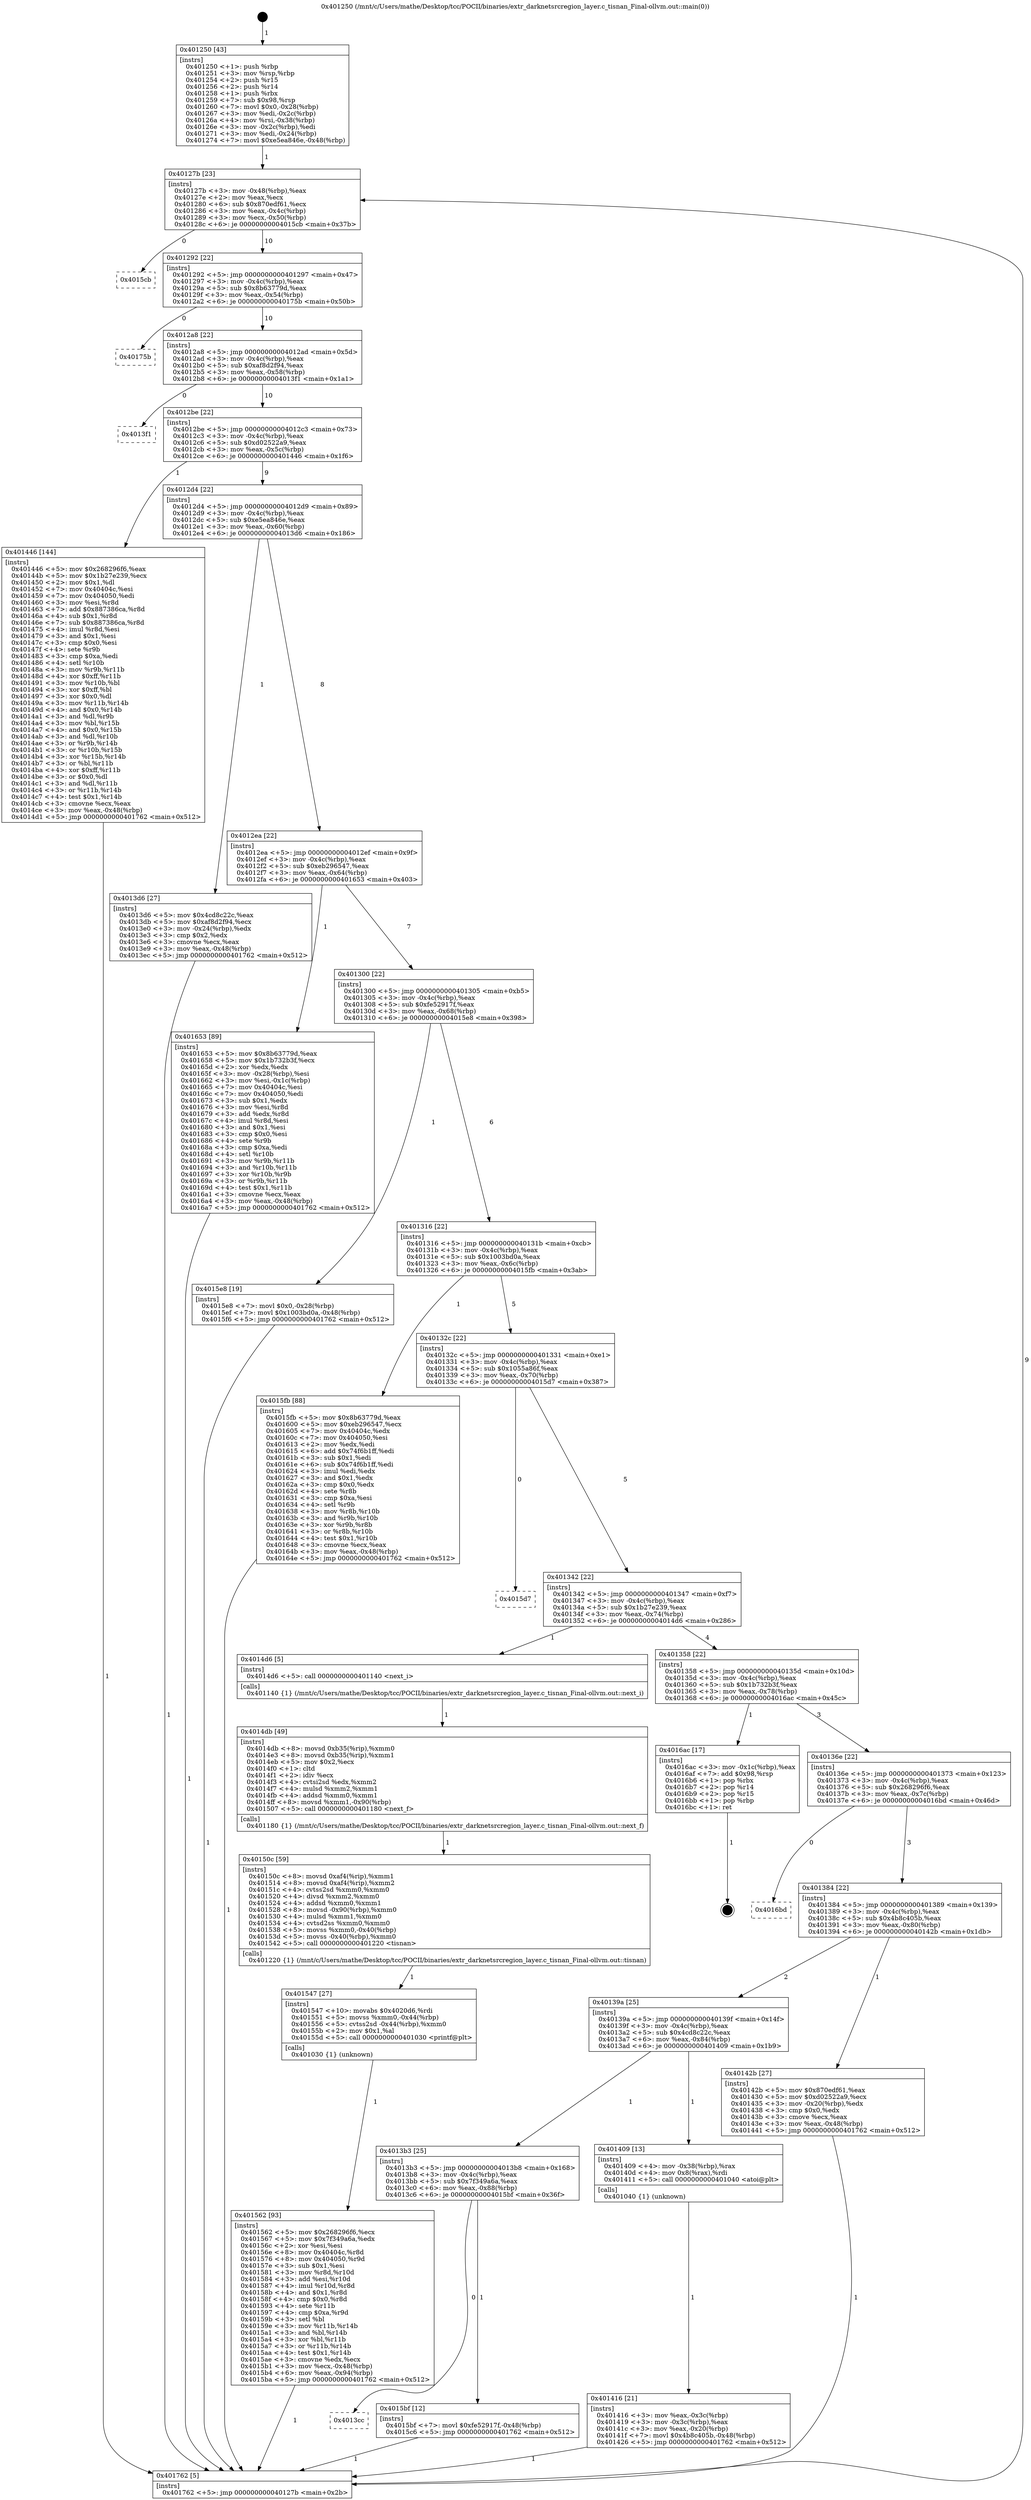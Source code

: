 digraph "0x401250" {
  label = "0x401250 (/mnt/c/Users/mathe/Desktop/tcc/POCII/binaries/extr_darknetsrcregion_layer.c_tisnan_Final-ollvm.out::main(0))"
  labelloc = "t"
  node[shape=record]

  Entry [label="",width=0.3,height=0.3,shape=circle,fillcolor=black,style=filled]
  "0x40127b" [label="{
     0x40127b [23]\l
     | [instrs]\l
     &nbsp;&nbsp;0x40127b \<+3\>: mov -0x48(%rbp),%eax\l
     &nbsp;&nbsp;0x40127e \<+2\>: mov %eax,%ecx\l
     &nbsp;&nbsp;0x401280 \<+6\>: sub $0x870edf61,%ecx\l
     &nbsp;&nbsp;0x401286 \<+3\>: mov %eax,-0x4c(%rbp)\l
     &nbsp;&nbsp;0x401289 \<+3\>: mov %ecx,-0x50(%rbp)\l
     &nbsp;&nbsp;0x40128c \<+6\>: je 00000000004015cb \<main+0x37b\>\l
  }"]
  "0x4015cb" [label="{
     0x4015cb\l
  }", style=dashed]
  "0x401292" [label="{
     0x401292 [22]\l
     | [instrs]\l
     &nbsp;&nbsp;0x401292 \<+5\>: jmp 0000000000401297 \<main+0x47\>\l
     &nbsp;&nbsp;0x401297 \<+3\>: mov -0x4c(%rbp),%eax\l
     &nbsp;&nbsp;0x40129a \<+5\>: sub $0x8b63779d,%eax\l
     &nbsp;&nbsp;0x40129f \<+3\>: mov %eax,-0x54(%rbp)\l
     &nbsp;&nbsp;0x4012a2 \<+6\>: je 000000000040175b \<main+0x50b\>\l
  }"]
  Exit [label="",width=0.3,height=0.3,shape=circle,fillcolor=black,style=filled,peripheries=2]
  "0x40175b" [label="{
     0x40175b\l
  }", style=dashed]
  "0x4012a8" [label="{
     0x4012a8 [22]\l
     | [instrs]\l
     &nbsp;&nbsp;0x4012a8 \<+5\>: jmp 00000000004012ad \<main+0x5d\>\l
     &nbsp;&nbsp;0x4012ad \<+3\>: mov -0x4c(%rbp),%eax\l
     &nbsp;&nbsp;0x4012b0 \<+5\>: sub $0xaf8d2f94,%eax\l
     &nbsp;&nbsp;0x4012b5 \<+3\>: mov %eax,-0x58(%rbp)\l
     &nbsp;&nbsp;0x4012b8 \<+6\>: je 00000000004013f1 \<main+0x1a1\>\l
  }"]
  "0x4013cc" [label="{
     0x4013cc\l
  }", style=dashed]
  "0x4013f1" [label="{
     0x4013f1\l
  }", style=dashed]
  "0x4012be" [label="{
     0x4012be [22]\l
     | [instrs]\l
     &nbsp;&nbsp;0x4012be \<+5\>: jmp 00000000004012c3 \<main+0x73\>\l
     &nbsp;&nbsp;0x4012c3 \<+3\>: mov -0x4c(%rbp),%eax\l
     &nbsp;&nbsp;0x4012c6 \<+5\>: sub $0xd02522a9,%eax\l
     &nbsp;&nbsp;0x4012cb \<+3\>: mov %eax,-0x5c(%rbp)\l
     &nbsp;&nbsp;0x4012ce \<+6\>: je 0000000000401446 \<main+0x1f6\>\l
  }"]
  "0x4015bf" [label="{
     0x4015bf [12]\l
     | [instrs]\l
     &nbsp;&nbsp;0x4015bf \<+7\>: movl $0xfe52917f,-0x48(%rbp)\l
     &nbsp;&nbsp;0x4015c6 \<+5\>: jmp 0000000000401762 \<main+0x512\>\l
  }"]
  "0x401446" [label="{
     0x401446 [144]\l
     | [instrs]\l
     &nbsp;&nbsp;0x401446 \<+5\>: mov $0x268296f6,%eax\l
     &nbsp;&nbsp;0x40144b \<+5\>: mov $0x1b27e239,%ecx\l
     &nbsp;&nbsp;0x401450 \<+2\>: mov $0x1,%dl\l
     &nbsp;&nbsp;0x401452 \<+7\>: mov 0x40404c,%esi\l
     &nbsp;&nbsp;0x401459 \<+7\>: mov 0x404050,%edi\l
     &nbsp;&nbsp;0x401460 \<+3\>: mov %esi,%r8d\l
     &nbsp;&nbsp;0x401463 \<+7\>: add $0x887386ca,%r8d\l
     &nbsp;&nbsp;0x40146a \<+4\>: sub $0x1,%r8d\l
     &nbsp;&nbsp;0x40146e \<+7\>: sub $0x887386ca,%r8d\l
     &nbsp;&nbsp;0x401475 \<+4\>: imul %r8d,%esi\l
     &nbsp;&nbsp;0x401479 \<+3\>: and $0x1,%esi\l
     &nbsp;&nbsp;0x40147c \<+3\>: cmp $0x0,%esi\l
     &nbsp;&nbsp;0x40147f \<+4\>: sete %r9b\l
     &nbsp;&nbsp;0x401483 \<+3\>: cmp $0xa,%edi\l
     &nbsp;&nbsp;0x401486 \<+4\>: setl %r10b\l
     &nbsp;&nbsp;0x40148a \<+3\>: mov %r9b,%r11b\l
     &nbsp;&nbsp;0x40148d \<+4\>: xor $0xff,%r11b\l
     &nbsp;&nbsp;0x401491 \<+3\>: mov %r10b,%bl\l
     &nbsp;&nbsp;0x401494 \<+3\>: xor $0xff,%bl\l
     &nbsp;&nbsp;0x401497 \<+3\>: xor $0x0,%dl\l
     &nbsp;&nbsp;0x40149a \<+3\>: mov %r11b,%r14b\l
     &nbsp;&nbsp;0x40149d \<+4\>: and $0x0,%r14b\l
     &nbsp;&nbsp;0x4014a1 \<+3\>: and %dl,%r9b\l
     &nbsp;&nbsp;0x4014a4 \<+3\>: mov %bl,%r15b\l
     &nbsp;&nbsp;0x4014a7 \<+4\>: and $0x0,%r15b\l
     &nbsp;&nbsp;0x4014ab \<+3\>: and %dl,%r10b\l
     &nbsp;&nbsp;0x4014ae \<+3\>: or %r9b,%r14b\l
     &nbsp;&nbsp;0x4014b1 \<+3\>: or %r10b,%r15b\l
     &nbsp;&nbsp;0x4014b4 \<+3\>: xor %r15b,%r14b\l
     &nbsp;&nbsp;0x4014b7 \<+3\>: or %bl,%r11b\l
     &nbsp;&nbsp;0x4014ba \<+4\>: xor $0xff,%r11b\l
     &nbsp;&nbsp;0x4014be \<+3\>: or $0x0,%dl\l
     &nbsp;&nbsp;0x4014c1 \<+3\>: and %dl,%r11b\l
     &nbsp;&nbsp;0x4014c4 \<+3\>: or %r11b,%r14b\l
     &nbsp;&nbsp;0x4014c7 \<+4\>: test $0x1,%r14b\l
     &nbsp;&nbsp;0x4014cb \<+3\>: cmovne %ecx,%eax\l
     &nbsp;&nbsp;0x4014ce \<+3\>: mov %eax,-0x48(%rbp)\l
     &nbsp;&nbsp;0x4014d1 \<+5\>: jmp 0000000000401762 \<main+0x512\>\l
  }"]
  "0x4012d4" [label="{
     0x4012d4 [22]\l
     | [instrs]\l
     &nbsp;&nbsp;0x4012d4 \<+5\>: jmp 00000000004012d9 \<main+0x89\>\l
     &nbsp;&nbsp;0x4012d9 \<+3\>: mov -0x4c(%rbp),%eax\l
     &nbsp;&nbsp;0x4012dc \<+5\>: sub $0xe5ea846e,%eax\l
     &nbsp;&nbsp;0x4012e1 \<+3\>: mov %eax,-0x60(%rbp)\l
     &nbsp;&nbsp;0x4012e4 \<+6\>: je 00000000004013d6 \<main+0x186\>\l
  }"]
  "0x401562" [label="{
     0x401562 [93]\l
     | [instrs]\l
     &nbsp;&nbsp;0x401562 \<+5\>: mov $0x268296f6,%ecx\l
     &nbsp;&nbsp;0x401567 \<+5\>: mov $0x7f349a6a,%edx\l
     &nbsp;&nbsp;0x40156c \<+2\>: xor %esi,%esi\l
     &nbsp;&nbsp;0x40156e \<+8\>: mov 0x40404c,%r8d\l
     &nbsp;&nbsp;0x401576 \<+8\>: mov 0x404050,%r9d\l
     &nbsp;&nbsp;0x40157e \<+3\>: sub $0x1,%esi\l
     &nbsp;&nbsp;0x401581 \<+3\>: mov %r8d,%r10d\l
     &nbsp;&nbsp;0x401584 \<+3\>: add %esi,%r10d\l
     &nbsp;&nbsp;0x401587 \<+4\>: imul %r10d,%r8d\l
     &nbsp;&nbsp;0x40158b \<+4\>: and $0x1,%r8d\l
     &nbsp;&nbsp;0x40158f \<+4\>: cmp $0x0,%r8d\l
     &nbsp;&nbsp;0x401593 \<+4\>: sete %r11b\l
     &nbsp;&nbsp;0x401597 \<+4\>: cmp $0xa,%r9d\l
     &nbsp;&nbsp;0x40159b \<+3\>: setl %bl\l
     &nbsp;&nbsp;0x40159e \<+3\>: mov %r11b,%r14b\l
     &nbsp;&nbsp;0x4015a1 \<+3\>: and %bl,%r14b\l
     &nbsp;&nbsp;0x4015a4 \<+3\>: xor %bl,%r11b\l
     &nbsp;&nbsp;0x4015a7 \<+3\>: or %r11b,%r14b\l
     &nbsp;&nbsp;0x4015aa \<+4\>: test $0x1,%r14b\l
     &nbsp;&nbsp;0x4015ae \<+3\>: cmovne %edx,%ecx\l
     &nbsp;&nbsp;0x4015b1 \<+3\>: mov %ecx,-0x48(%rbp)\l
     &nbsp;&nbsp;0x4015b4 \<+6\>: mov %eax,-0x94(%rbp)\l
     &nbsp;&nbsp;0x4015ba \<+5\>: jmp 0000000000401762 \<main+0x512\>\l
  }"]
  "0x4013d6" [label="{
     0x4013d6 [27]\l
     | [instrs]\l
     &nbsp;&nbsp;0x4013d6 \<+5\>: mov $0x4cd8c22c,%eax\l
     &nbsp;&nbsp;0x4013db \<+5\>: mov $0xaf8d2f94,%ecx\l
     &nbsp;&nbsp;0x4013e0 \<+3\>: mov -0x24(%rbp),%edx\l
     &nbsp;&nbsp;0x4013e3 \<+3\>: cmp $0x2,%edx\l
     &nbsp;&nbsp;0x4013e6 \<+3\>: cmovne %ecx,%eax\l
     &nbsp;&nbsp;0x4013e9 \<+3\>: mov %eax,-0x48(%rbp)\l
     &nbsp;&nbsp;0x4013ec \<+5\>: jmp 0000000000401762 \<main+0x512\>\l
  }"]
  "0x4012ea" [label="{
     0x4012ea [22]\l
     | [instrs]\l
     &nbsp;&nbsp;0x4012ea \<+5\>: jmp 00000000004012ef \<main+0x9f\>\l
     &nbsp;&nbsp;0x4012ef \<+3\>: mov -0x4c(%rbp),%eax\l
     &nbsp;&nbsp;0x4012f2 \<+5\>: sub $0xeb296547,%eax\l
     &nbsp;&nbsp;0x4012f7 \<+3\>: mov %eax,-0x64(%rbp)\l
     &nbsp;&nbsp;0x4012fa \<+6\>: je 0000000000401653 \<main+0x403\>\l
  }"]
  "0x401762" [label="{
     0x401762 [5]\l
     | [instrs]\l
     &nbsp;&nbsp;0x401762 \<+5\>: jmp 000000000040127b \<main+0x2b\>\l
  }"]
  "0x401250" [label="{
     0x401250 [43]\l
     | [instrs]\l
     &nbsp;&nbsp;0x401250 \<+1\>: push %rbp\l
     &nbsp;&nbsp;0x401251 \<+3\>: mov %rsp,%rbp\l
     &nbsp;&nbsp;0x401254 \<+2\>: push %r15\l
     &nbsp;&nbsp;0x401256 \<+2\>: push %r14\l
     &nbsp;&nbsp;0x401258 \<+1\>: push %rbx\l
     &nbsp;&nbsp;0x401259 \<+7\>: sub $0x98,%rsp\l
     &nbsp;&nbsp;0x401260 \<+7\>: movl $0x0,-0x28(%rbp)\l
     &nbsp;&nbsp;0x401267 \<+3\>: mov %edi,-0x2c(%rbp)\l
     &nbsp;&nbsp;0x40126a \<+4\>: mov %rsi,-0x38(%rbp)\l
     &nbsp;&nbsp;0x40126e \<+3\>: mov -0x2c(%rbp),%edi\l
     &nbsp;&nbsp;0x401271 \<+3\>: mov %edi,-0x24(%rbp)\l
     &nbsp;&nbsp;0x401274 \<+7\>: movl $0xe5ea846e,-0x48(%rbp)\l
  }"]
  "0x401547" [label="{
     0x401547 [27]\l
     | [instrs]\l
     &nbsp;&nbsp;0x401547 \<+10\>: movabs $0x4020d6,%rdi\l
     &nbsp;&nbsp;0x401551 \<+5\>: movss %xmm0,-0x44(%rbp)\l
     &nbsp;&nbsp;0x401556 \<+5\>: cvtss2sd -0x44(%rbp),%xmm0\l
     &nbsp;&nbsp;0x40155b \<+2\>: mov $0x1,%al\l
     &nbsp;&nbsp;0x40155d \<+5\>: call 0000000000401030 \<printf@plt\>\l
     | [calls]\l
     &nbsp;&nbsp;0x401030 \{1\} (unknown)\l
  }"]
  "0x401653" [label="{
     0x401653 [89]\l
     | [instrs]\l
     &nbsp;&nbsp;0x401653 \<+5\>: mov $0x8b63779d,%eax\l
     &nbsp;&nbsp;0x401658 \<+5\>: mov $0x1b732b3f,%ecx\l
     &nbsp;&nbsp;0x40165d \<+2\>: xor %edx,%edx\l
     &nbsp;&nbsp;0x40165f \<+3\>: mov -0x28(%rbp),%esi\l
     &nbsp;&nbsp;0x401662 \<+3\>: mov %esi,-0x1c(%rbp)\l
     &nbsp;&nbsp;0x401665 \<+7\>: mov 0x40404c,%esi\l
     &nbsp;&nbsp;0x40166c \<+7\>: mov 0x404050,%edi\l
     &nbsp;&nbsp;0x401673 \<+3\>: sub $0x1,%edx\l
     &nbsp;&nbsp;0x401676 \<+3\>: mov %esi,%r8d\l
     &nbsp;&nbsp;0x401679 \<+3\>: add %edx,%r8d\l
     &nbsp;&nbsp;0x40167c \<+4\>: imul %r8d,%esi\l
     &nbsp;&nbsp;0x401680 \<+3\>: and $0x1,%esi\l
     &nbsp;&nbsp;0x401683 \<+3\>: cmp $0x0,%esi\l
     &nbsp;&nbsp;0x401686 \<+4\>: sete %r9b\l
     &nbsp;&nbsp;0x40168a \<+3\>: cmp $0xa,%edi\l
     &nbsp;&nbsp;0x40168d \<+4\>: setl %r10b\l
     &nbsp;&nbsp;0x401691 \<+3\>: mov %r9b,%r11b\l
     &nbsp;&nbsp;0x401694 \<+3\>: and %r10b,%r11b\l
     &nbsp;&nbsp;0x401697 \<+3\>: xor %r10b,%r9b\l
     &nbsp;&nbsp;0x40169a \<+3\>: or %r9b,%r11b\l
     &nbsp;&nbsp;0x40169d \<+4\>: test $0x1,%r11b\l
     &nbsp;&nbsp;0x4016a1 \<+3\>: cmovne %ecx,%eax\l
     &nbsp;&nbsp;0x4016a4 \<+3\>: mov %eax,-0x48(%rbp)\l
     &nbsp;&nbsp;0x4016a7 \<+5\>: jmp 0000000000401762 \<main+0x512\>\l
  }"]
  "0x401300" [label="{
     0x401300 [22]\l
     | [instrs]\l
     &nbsp;&nbsp;0x401300 \<+5\>: jmp 0000000000401305 \<main+0xb5\>\l
     &nbsp;&nbsp;0x401305 \<+3\>: mov -0x4c(%rbp),%eax\l
     &nbsp;&nbsp;0x401308 \<+5\>: sub $0xfe52917f,%eax\l
     &nbsp;&nbsp;0x40130d \<+3\>: mov %eax,-0x68(%rbp)\l
     &nbsp;&nbsp;0x401310 \<+6\>: je 00000000004015e8 \<main+0x398\>\l
  }"]
  "0x40150c" [label="{
     0x40150c [59]\l
     | [instrs]\l
     &nbsp;&nbsp;0x40150c \<+8\>: movsd 0xaf4(%rip),%xmm1\l
     &nbsp;&nbsp;0x401514 \<+8\>: movsd 0xaf4(%rip),%xmm2\l
     &nbsp;&nbsp;0x40151c \<+4\>: cvtss2sd %xmm0,%xmm0\l
     &nbsp;&nbsp;0x401520 \<+4\>: divsd %xmm2,%xmm0\l
     &nbsp;&nbsp;0x401524 \<+4\>: addsd %xmm0,%xmm1\l
     &nbsp;&nbsp;0x401528 \<+8\>: movsd -0x90(%rbp),%xmm0\l
     &nbsp;&nbsp;0x401530 \<+4\>: mulsd %xmm1,%xmm0\l
     &nbsp;&nbsp;0x401534 \<+4\>: cvtsd2ss %xmm0,%xmm0\l
     &nbsp;&nbsp;0x401538 \<+5\>: movss %xmm0,-0x40(%rbp)\l
     &nbsp;&nbsp;0x40153d \<+5\>: movss -0x40(%rbp),%xmm0\l
     &nbsp;&nbsp;0x401542 \<+5\>: call 0000000000401220 \<tisnan\>\l
     | [calls]\l
     &nbsp;&nbsp;0x401220 \{1\} (/mnt/c/Users/mathe/Desktop/tcc/POCII/binaries/extr_darknetsrcregion_layer.c_tisnan_Final-ollvm.out::tisnan)\l
  }"]
  "0x4015e8" [label="{
     0x4015e8 [19]\l
     | [instrs]\l
     &nbsp;&nbsp;0x4015e8 \<+7\>: movl $0x0,-0x28(%rbp)\l
     &nbsp;&nbsp;0x4015ef \<+7\>: movl $0x1003bd0a,-0x48(%rbp)\l
     &nbsp;&nbsp;0x4015f6 \<+5\>: jmp 0000000000401762 \<main+0x512\>\l
  }"]
  "0x401316" [label="{
     0x401316 [22]\l
     | [instrs]\l
     &nbsp;&nbsp;0x401316 \<+5\>: jmp 000000000040131b \<main+0xcb\>\l
     &nbsp;&nbsp;0x40131b \<+3\>: mov -0x4c(%rbp),%eax\l
     &nbsp;&nbsp;0x40131e \<+5\>: sub $0x1003bd0a,%eax\l
     &nbsp;&nbsp;0x401323 \<+3\>: mov %eax,-0x6c(%rbp)\l
     &nbsp;&nbsp;0x401326 \<+6\>: je 00000000004015fb \<main+0x3ab\>\l
  }"]
  "0x4014db" [label="{
     0x4014db [49]\l
     | [instrs]\l
     &nbsp;&nbsp;0x4014db \<+8\>: movsd 0xb35(%rip),%xmm0\l
     &nbsp;&nbsp;0x4014e3 \<+8\>: movsd 0xb35(%rip),%xmm1\l
     &nbsp;&nbsp;0x4014eb \<+5\>: mov $0x2,%ecx\l
     &nbsp;&nbsp;0x4014f0 \<+1\>: cltd\l
     &nbsp;&nbsp;0x4014f1 \<+2\>: idiv %ecx\l
     &nbsp;&nbsp;0x4014f3 \<+4\>: cvtsi2sd %edx,%xmm2\l
     &nbsp;&nbsp;0x4014f7 \<+4\>: mulsd %xmm2,%xmm1\l
     &nbsp;&nbsp;0x4014fb \<+4\>: addsd %xmm0,%xmm1\l
     &nbsp;&nbsp;0x4014ff \<+8\>: movsd %xmm1,-0x90(%rbp)\l
     &nbsp;&nbsp;0x401507 \<+5\>: call 0000000000401180 \<next_f\>\l
     | [calls]\l
     &nbsp;&nbsp;0x401180 \{1\} (/mnt/c/Users/mathe/Desktop/tcc/POCII/binaries/extr_darknetsrcregion_layer.c_tisnan_Final-ollvm.out::next_f)\l
  }"]
  "0x4015fb" [label="{
     0x4015fb [88]\l
     | [instrs]\l
     &nbsp;&nbsp;0x4015fb \<+5\>: mov $0x8b63779d,%eax\l
     &nbsp;&nbsp;0x401600 \<+5\>: mov $0xeb296547,%ecx\l
     &nbsp;&nbsp;0x401605 \<+7\>: mov 0x40404c,%edx\l
     &nbsp;&nbsp;0x40160c \<+7\>: mov 0x404050,%esi\l
     &nbsp;&nbsp;0x401613 \<+2\>: mov %edx,%edi\l
     &nbsp;&nbsp;0x401615 \<+6\>: add $0x74f6b1ff,%edi\l
     &nbsp;&nbsp;0x40161b \<+3\>: sub $0x1,%edi\l
     &nbsp;&nbsp;0x40161e \<+6\>: sub $0x74f6b1ff,%edi\l
     &nbsp;&nbsp;0x401624 \<+3\>: imul %edi,%edx\l
     &nbsp;&nbsp;0x401627 \<+3\>: and $0x1,%edx\l
     &nbsp;&nbsp;0x40162a \<+3\>: cmp $0x0,%edx\l
     &nbsp;&nbsp;0x40162d \<+4\>: sete %r8b\l
     &nbsp;&nbsp;0x401631 \<+3\>: cmp $0xa,%esi\l
     &nbsp;&nbsp;0x401634 \<+4\>: setl %r9b\l
     &nbsp;&nbsp;0x401638 \<+3\>: mov %r8b,%r10b\l
     &nbsp;&nbsp;0x40163b \<+3\>: and %r9b,%r10b\l
     &nbsp;&nbsp;0x40163e \<+3\>: xor %r9b,%r8b\l
     &nbsp;&nbsp;0x401641 \<+3\>: or %r8b,%r10b\l
     &nbsp;&nbsp;0x401644 \<+4\>: test $0x1,%r10b\l
     &nbsp;&nbsp;0x401648 \<+3\>: cmovne %ecx,%eax\l
     &nbsp;&nbsp;0x40164b \<+3\>: mov %eax,-0x48(%rbp)\l
     &nbsp;&nbsp;0x40164e \<+5\>: jmp 0000000000401762 \<main+0x512\>\l
  }"]
  "0x40132c" [label="{
     0x40132c [22]\l
     | [instrs]\l
     &nbsp;&nbsp;0x40132c \<+5\>: jmp 0000000000401331 \<main+0xe1\>\l
     &nbsp;&nbsp;0x401331 \<+3\>: mov -0x4c(%rbp),%eax\l
     &nbsp;&nbsp;0x401334 \<+5\>: sub $0x1055a86f,%eax\l
     &nbsp;&nbsp;0x401339 \<+3\>: mov %eax,-0x70(%rbp)\l
     &nbsp;&nbsp;0x40133c \<+6\>: je 00000000004015d7 \<main+0x387\>\l
  }"]
  "0x401416" [label="{
     0x401416 [21]\l
     | [instrs]\l
     &nbsp;&nbsp;0x401416 \<+3\>: mov %eax,-0x3c(%rbp)\l
     &nbsp;&nbsp;0x401419 \<+3\>: mov -0x3c(%rbp),%eax\l
     &nbsp;&nbsp;0x40141c \<+3\>: mov %eax,-0x20(%rbp)\l
     &nbsp;&nbsp;0x40141f \<+7\>: movl $0x4b8c405b,-0x48(%rbp)\l
     &nbsp;&nbsp;0x401426 \<+5\>: jmp 0000000000401762 \<main+0x512\>\l
  }"]
  "0x4015d7" [label="{
     0x4015d7\l
  }", style=dashed]
  "0x401342" [label="{
     0x401342 [22]\l
     | [instrs]\l
     &nbsp;&nbsp;0x401342 \<+5\>: jmp 0000000000401347 \<main+0xf7\>\l
     &nbsp;&nbsp;0x401347 \<+3\>: mov -0x4c(%rbp),%eax\l
     &nbsp;&nbsp;0x40134a \<+5\>: sub $0x1b27e239,%eax\l
     &nbsp;&nbsp;0x40134f \<+3\>: mov %eax,-0x74(%rbp)\l
     &nbsp;&nbsp;0x401352 \<+6\>: je 00000000004014d6 \<main+0x286\>\l
  }"]
  "0x4013b3" [label="{
     0x4013b3 [25]\l
     | [instrs]\l
     &nbsp;&nbsp;0x4013b3 \<+5\>: jmp 00000000004013b8 \<main+0x168\>\l
     &nbsp;&nbsp;0x4013b8 \<+3\>: mov -0x4c(%rbp),%eax\l
     &nbsp;&nbsp;0x4013bb \<+5\>: sub $0x7f349a6a,%eax\l
     &nbsp;&nbsp;0x4013c0 \<+6\>: mov %eax,-0x88(%rbp)\l
     &nbsp;&nbsp;0x4013c6 \<+6\>: je 00000000004015bf \<main+0x36f\>\l
  }"]
  "0x4014d6" [label="{
     0x4014d6 [5]\l
     | [instrs]\l
     &nbsp;&nbsp;0x4014d6 \<+5\>: call 0000000000401140 \<next_i\>\l
     | [calls]\l
     &nbsp;&nbsp;0x401140 \{1\} (/mnt/c/Users/mathe/Desktop/tcc/POCII/binaries/extr_darknetsrcregion_layer.c_tisnan_Final-ollvm.out::next_i)\l
  }"]
  "0x401358" [label="{
     0x401358 [22]\l
     | [instrs]\l
     &nbsp;&nbsp;0x401358 \<+5\>: jmp 000000000040135d \<main+0x10d\>\l
     &nbsp;&nbsp;0x40135d \<+3\>: mov -0x4c(%rbp),%eax\l
     &nbsp;&nbsp;0x401360 \<+5\>: sub $0x1b732b3f,%eax\l
     &nbsp;&nbsp;0x401365 \<+3\>: mov %eax,-0x78(%rbp)\l
     &nbsp;&nbsp;0x401368 \<+6\>: je 00000000004016ac \<main+0x45c\>\l
  }"]
  "0x401409" [label="{
     0x401409 [13]\l
     | [instrs]\l
     &nbsp;&nbsp;0x401409 \<+4\>: mov -0x38(%rbp),%rax\l
     &nbsp;&nbsp;0x40140d \<+4\>: mov 0x8(%rax),%rdi\l
     &nbsp;&nbsp;0x401411 \<+5\>: call 0000000000401040 \<atoi@plt\>\l
     | [calls]\l
     &nbsp;&nbsp;0x401040 \{1\} (unknown)\l
  }"]
  "0x4016ac" [label="{
     0x4016ac [17]\l
     | [instrs]\l
     &nbsp;&nbsp;0x4016ac \<+3\>: mov -0x1c(%rbp),%eax\l
     &nbsp;&nbsp;0x4016af \<+7\>: add $0x98,%rsp\l
     &nbsp;&nbsp;0x4016b6 \<+1\>: pop %rbx\l
     &nbsp;&nbsp;0x4016b7 \<+2\>: pop %r14\l
     &nbsp;&nbsp;0x4016b9 \<+2\>: pop %r15\l
     &nbsp;&nbsp;0x4016bb \<+1\>: pop %rbp\l
     &nbsp;&nbsp;0x4016bc \<+1\>: ret\l
  }"]
  "0x40136e" [label="{
     0x40136e [22]\l
     | [instrs]\l
     &nbsp;&nbsp;0x40136e \<+5\>: jmp 0000000000401373 \<main+0x123\>\l
     &nbsp;&nbsp;0x401373 \<+3\>: mov -0x4c(%rbp),%eax\l
     &nbsp;&nbsp;0x401376 \<+5\>: sub $0x268296f6,%eax\l
     &nbsp;&nbsp;0x40137b \<+3\>: mov %eax,-0x7c(%rbp)\l
     &nbsp;&nbsp;0x40137e \<+6\>: je 00000000004016bd \<main+0x46d\>\l
  }"]
  "0x40139a" [label="{
     0x40139a [25]\l
     | [instrs]\l
     &nbsp;&nbsp;0x40139a \<+5\>: jmp 000000000040139f \<main+0x14f\>\l
     &nbsp;&nbsp;0x40139f \<+3\>: mov -0x4c(%rbp),%eax\l
     &nbsp;&nbsp;0x4013a2 \<+5\>: sub $0x4cd8c22c,%eax\l
     &nbsp;&nbsp;0x4013a7 \<+6\>: mov %eax,-0x84(%rbp)\l
     &nbsp;&nbsp;0x4013ad \<+6\>: je 0000000000401409 \<main+0x1b9\>\l
  }"]
  "0x4016bd" [label="{
     0x4016bd\l
  }", style=dashed]
  "0x401384" [label="{
     0x401384 [22]\l
     | [instrs]\l
     &nbsp;&nbsp;0x401384 \<+5\>: jmp 0000000000401389 \<main+0x139\>\l
     &nbsp;&nbsp;0x401389 \<+3\>: mov -0x4c(%rbp),%eax\l
     &nbsp;&nbsp;0x40138c \<+5\>: sub $0x4b8c405b,%eax\l
     &nbsp;&nbsp;0x401391 \<+3\>: mov %eax,-0x80(%rbp)\l
     &nbsp;&nbsp;0x401394 \<+6\>: je 000000000040142b \<main+0x1db\>\l
  }"]
  "0x40142b" [label="{
     0x40142b [27]\l
     | [instrs]\l
     &nbsp;&nbsp;0x40142b \<+5\>: mov $0x870edf61,%eax\l
     &nbsp;&nbsp;0x401430 \<+5\>: mov $0xd02522a9,%ecx\l
     &nbsp;&nbsp;0x401435 \<+3\>: mov -0x20(%rbp),%edx\l
     &nbsp;&nbsp;0x401438 \<+3\>: cmp $0x0,%edx\l
     &nbsp;&nbsp;0x40143b \<+3\>: cmove %ecx,%eax\l
     &nbsp;&nbsp;0x40143e \<+3\>: mov %eax,-0x48(%rbp)\l
     &nbsp;&nbsp;0x401441 \<+5\>: jmp 0000000000401762 \<main+0x512\>\l
  }"]
  Entry -> "0x401250" [label=" 1"]
  "0x40127b" -> "0x4015cb" [label=" 0"]
  "0x40127b" -> "0x401292" [label=" 10"]
  "0x4016ac" -> Exit [label=" 1"]
  "0x401292" -> "0x40175b" [label=" 0"]
  "0x401292" -> "0x4012a8" [label=" 10"]
  "0x401653" -> "0x401762" [label=" 1"]
  "0x4012a8" -> "0x4013f1" [label=" 0"]
  "0x4012a8" -> "0x4012be" [label=" 10"]
  "0x4015fb" -> "0x401762" [label=" 1"]
  "0x4012be" -> "0x401446" [label=" 1"]
  "0x4012be" -> "0x4012d4" [label=" 9"]
  "0x4015e8" -> "0x401762" [label=" 1"]
  "0x4012d4" -> "0x4013d6" [label=" 1"]
  "0x4012d4" -> "0x4012ea" [label=" 8"]
  "0x4013d6" -> "0x401762" [label=" 1"]
  "0x401250" -> "0x40127b" [label=" 1"]
  "0x401762" -> "0x40127b" [label=" 9"]
  "0x4013b3" -> "0x4013cc" [label=" 0"]
  "0x4012ea" -> "0x401653" [label=" 1"]
  "0x4012ea" -> "0x401300" [label=" 7"]
  "0x4013b3" -> "0x4015bf" [label=" 1"]
  "0x401300" -> "0x4015e8" [label=" 1"]
  "0x401300" -> "0x401316" [label=" 6"]
  "0x4015bf" -> "0x401762" [label=" 1"]
  "0x401316" -> "0x4015fb" [label=" 1"]
  "0x401316" -> "0x40132c" [label=" 5"]
  "0x401562" -> "0x401762" [label=" 1"]
  "0x40132c" -> "0x4015d7" [label=" 0"]
  "0x40132c" -> "0x401342" [label=" 5"]
  "0x401547" -> "0x401562" [label=" 1"]
  "0x401342" -> "0x4014d6" [label=" 1"]
  "0x401342" -> "0x401358" [label=" 4"]
  "0x40150c" -> "0x401547" [label=" 1"]
  "0x401358" -> "0x4016ac" [label=" 1"]
  "0x401358" -> "0x40136e" [label=" 3"]
  "0x4014db" -> "0x40150c" [label=" 1"]
  "0x40136e" -> "0x4016bd" [label=" 0"]
  "0x40136e" -> "0x401384" [label=" 3"]
  "0x401446" -> "0x401762" [label=" 1"]
  "0x401384" -> "0x40142b" [label=" 1"]
  "0x401384" -> "0x40139a" [label=" 2"]
  "0x4014d6" -> "0x4014db" [label=" 1"]
  "0x40139a" -> "0x401409" [label=" 1"]
  "0x40139a" -> "0x4013b3" [label=" 1"]
  "0x401409" -> "0x401416" [label=" 1"]
  "0x401416" -> "0x401762" [label=" 1"]
  "0x40142b" -> "0x401762" [label=" 1"]
}
